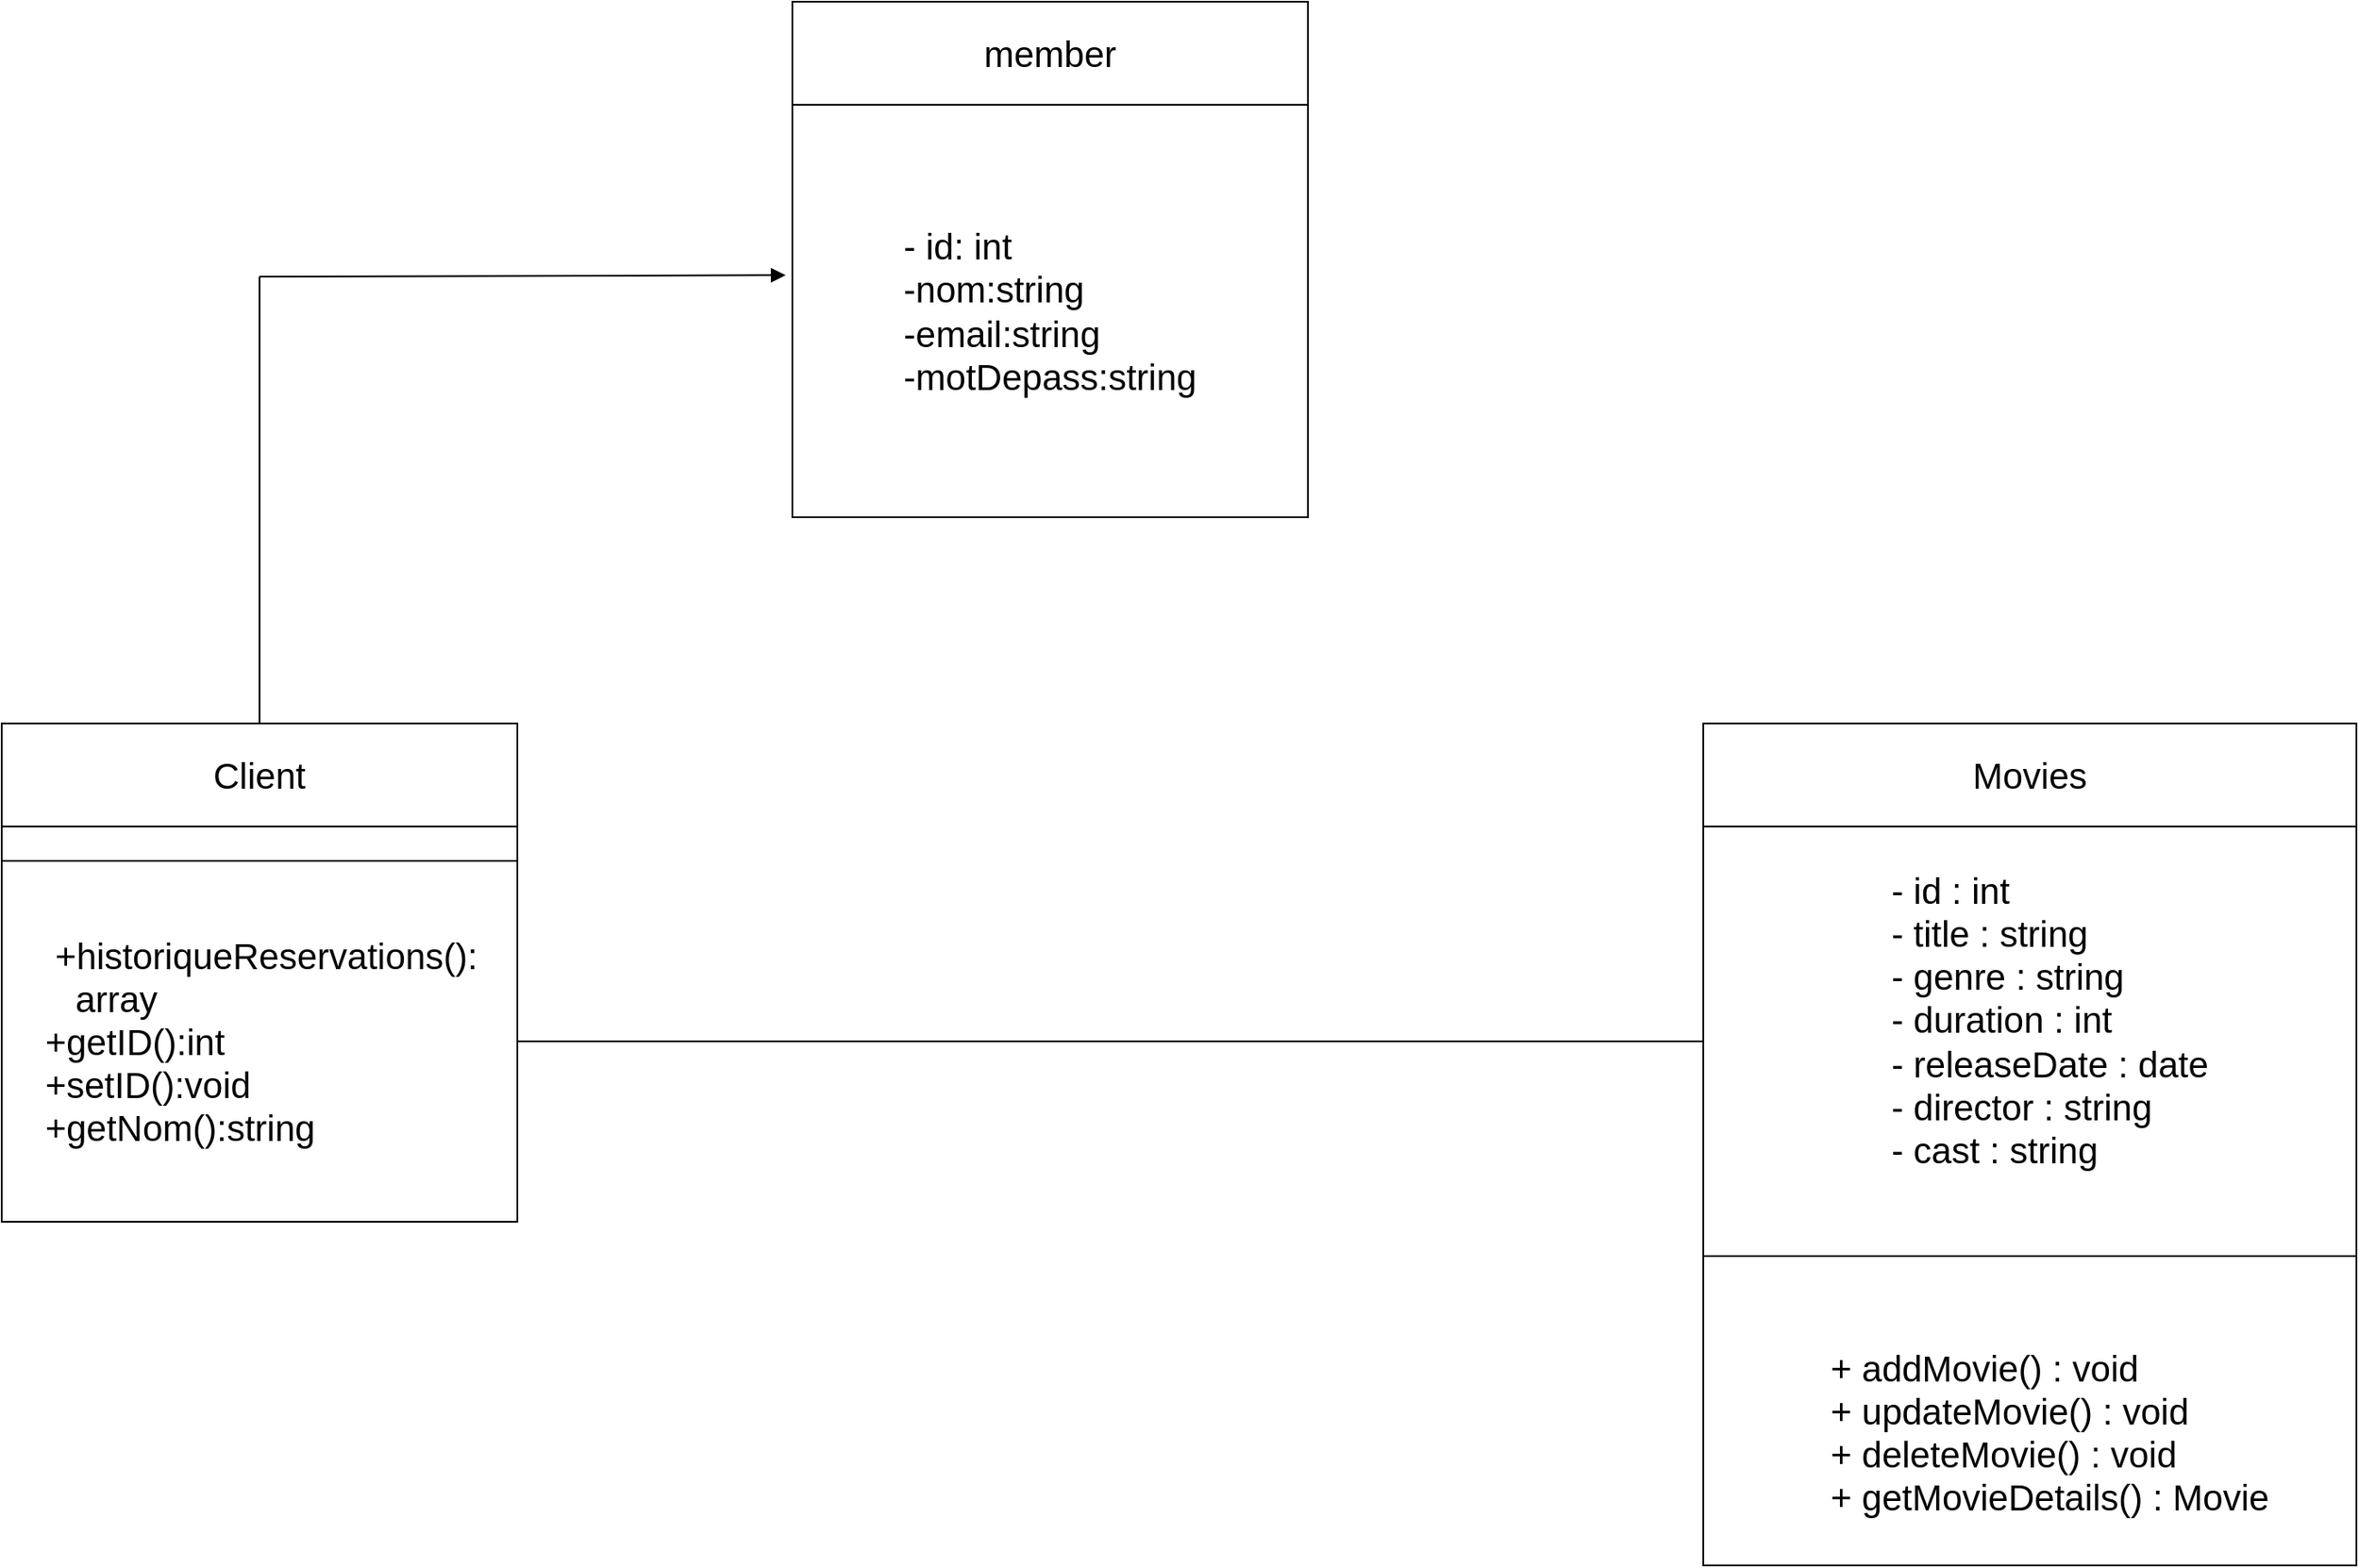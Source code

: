 <mxfile>
    <diagram id="CVSx7TX5sXw1FuY3X62Z" name="Page-1">
        <mxGraphModel dx="3703" dy="1407" grid="1" gridSize="10" guides="1" tooltips="1" connect="1" arrows="1" fold="1" page="1" pageScale="1" pageWidth="850" pageHeight="1100" math="0" shadow="0">
            <root>
                <mxCell id="0"/>
                <mxCell id="1" parent="0"/>
                <mxCell id="2" value="&lt;div style=&quot;text-align: left;&quot;&gt;&lt;span style=&quot;font-size: 21px; background-color: initial;&quot;&gt;- id: &lt;/span&gt;&lt;span style=&quot;font-size: 21px; background-color: initial;&quot; class=&quot;hljs-type&quot;&gt;int&lt;/span&gt;&lt;/div&gt;&lt;font style=&quot;font-size: 21px;&quot;&gt;&lt;span class=&quot;hljs-type&quot;&gt;&lt;div style=&quot;text-align: left;&quot;&gt;&lt;span style=&quot;background-color: initial;&quot;&gt;-nom:string&lt;/span&gt;&lt;/div&gt;&lt;/span&gt;&lt;div style=&quot;text-align: left;&quot;&gt;&lt;span style=&quot;background-color: initial;&quot;&gt;-email:string&lt;/span&gt;&lt;/div&gt;&lt;div style=&quot;text-align: left;&quot;&gt;&lt;span style=&quot;background-color: initial;&quot;&gt;-motDepass:string&lt;/span&gt;&lt;/div&gt;&lt;/font&gt;" style="whiteSpace=wrap;html=1;" vertex="1" parent="1">
                    <mxGeometry x="260" y="100" width="300" height="240" as="geometry"/>
                </mxCell>
                <mxCell id="4" value="member" style="whiteSpace=wrap;html=1;fontSize=21;" vertex="1" parent="1">
                    <mxGeometry x="260" y="40" width="300" height="60" as="geometry"/>
                </mxCell>
                <mxCell id="5" value="&amp;nbsp; &amp;nbsp; &amp;nbsp;+&lt;span class=&quot;hljs-built_in&quot;&gt;historiqueReservations&lt;/span&gt;():&amp;nbsp; &amp;nbsp; &amp;nbsp; &amp;nbsp; &amp;nbsp; &amp;nbsp;array&lt;br&gt;&amp;nbsp; &amp;nbsp; +getID():int&lt;br&gt;&amp;nbsp; &amp;nbsp; +setID():void&lt;br&gt;&amp;nbsp; &amp;nbsp; +getNom():string" style="whiteSpace=wrap;html=1;fontSize=21;align=left;" vertex="1" parent="1">
                    <mxGeometry x="-200" y="540" width="300" height="210" as="geometry"/>
                </mxCell>
                <mxCell id="201" value="" style="whiteSpace=wrap;html=1;fontSize=21;" vertex="1" parent="1">
                    <mxGeometry x="-200" y="520" width="300" height="20" as="geometry"/>
                </mxCell>
                <mxCell id="203" style="edgeStyle=none;html=1;fontSize=21;endArrow=none;endFill=0;" edge="1" parent="1" source="202">
                    <mxGeometry relative="1" as="geometry">
                        <mxPoint x="-50" y="200" as="targetPoint"/>
                    </mxGeometry>
                </mxCell>
                <mxCell id="202" value="Client" style="whiteSpace=wrap;html=1;fontSize=21;" vertex="1" parent="1">
                    <mxGeometry x="-200" y="460" width="300" height="60" as="geometry"/>
                </mxCell>
                <mxCell id="204" value="" style="edgeStyle=none;orthogonalLoop=1;jettySize=auto;html=1;fontSize=21;endArrow=block;endFill=1;entryX=-0.013;entryY=0.413;entryDx=0;entryDy=0;entryPerimeter=0;" edge="1" parent="1" target="2">
                    <mxGeometry width="100" relative="1" as="geometry">
                        <mxPoint x="-50" y="200" as="sourcePoint"/>
                        <mxPoint x="200" y="340" as="targetPoint"/>
                        <Array as="points"/>
                    </mxGeometry>
                </mxCell>
                <mxCell id="211" style="edgeStyle=none;html=1;exitX=0;exitY=0.5;exitDx=0;exitDy=0;entryX=1;entryY=0.5;entryDx=0;entryDy=0;fontSize=21;endArrow=none;endFill=0;" edge="1" parent="1" source="205" target="5">
                    <mxGeometry relative="1" as="geometry"/>
                </mxCell>
                <mxCell id="205" value="&lt;div style=&quot;text-align: justify;&quot;&gt;&lt;span style=&quot;background-color: initial;&quot;&gt;&amp;nbsp; &amp;nbsp; - id : int&lt;/span&gt;&lt;/div&gt;&lt;div style=&quot;text-align: justify;&quot;&gt;&lt;span style=&quot;background-color: initial;&quot;&gt;&amp;nbsp; &amp;nbsp; - title : string&lt;/span&gt;&lt;/div&gt;&lt;div style=&quot;text-align: justify;&quot;&gt;&lt;span style=&quot;background-color: initial;&quot;&gt;&amp;nbsp; &amp;nbsp; - genre : string&lt;/span&gt;&lt;/div&gt;&lt;div style=&quot;text-align: justify;&quot;&gt;&lt;span style=&quot;background-color: initial;&quot;&gt;&amp;nbsp; &amp;nbsp; - duration : int&lt;/span&gt;&lt;/div&gt;&lt;div style=&quot;text-align: justify;&quot;&gt;&lt;span style=&quot;background-color: initial;&quot;&gt;&amp;nbsp; &amp;nbsp; - releaseDate : date&lt;/span&gt;&lt;/div&gt;&lt;div style=&quot;text-align: justify;&quot;&gt;&lt;span style=&quot;background-color: initial;&quot;&gt;&amp;nbsp; &amp;nbsp; - director : string&lt;/span&gt;&lt;/div&gt;&lt;div style=&quot;text-align: justify;&quot;&gt;&lt;span style=&quot;background-color: initial;&quot;&gt;&amp;nbsp; &amp;nbsp; - cast : string&lt;/span&gt;&lt;/div&gt;&lt;div style=&quot;text-align: justify;&quot;&gt;&lt;br&gt;&lt;/div&gt;" style="whiteSpace=wrap;html=1;fontSize=21;" vertex="1" parent="1">
                    <mxGeometry x="790" y="520" width="380" height="250" as="geometry"/>
                </mxCell>
                <mxCell id="209" value="&lt;div style=&quot;text-align: justify;&quot;&gt;&lt;br&gt;&lt;/div&gt;&lt;div style=&quot;text-align: justify;&quot;&gt;&lt;span style=&quot;background-color: initial;&quot;&gt;&amp;nbsp; &amp;nbsp; + addMovie() : void&lt;/span&gt;&lt;/div&gt;&lt;div style=&quot;text-align: justify;&quot;&gt;&lt;span style=&quot;background-color: initial;&quot;&gt;&amp;nbsp; &amp;nbsp; + updateMovie() : void&lt;/span&gt;&lt;/div&gt;&lt;div style=&quot;text-align: justify;&quot;&gt;&lt;span style=&quot;background-color: initial;&quot;&gt;&amp;nbsp; &amp;nbsp; + deleteMovie() : void&lt;/span&gt;&lt;/div&gt;&lt;div style=&quot;text-align: justify;&quot;&gt;&lt;span style=&quot;background-color: initial;&quot;&gt;&amp;nbsp; &amp;nbsp; + getMovieDetails() : Movie&lt;/span&gt;&lt;/div&gt;" style="whiteSpace=wrap;html=1;fontSize=21;" vertex="1" parent="1">
                    <mxGeometry x="790" y="770" width="380" height="180" as="geometry"/>
                </mxCell>
                <mxCell id="210" value="Movies" style="whiteSpace=wrap;html=1;fontSize=21;" vertex="1" parent="1">
                    <mxGeometry x="790" y="460" width="380" height="60" as="geometry"/>
                </mxCell>
            </root>
        </mxGraphModel>
    </diagram>
</mxfile>
